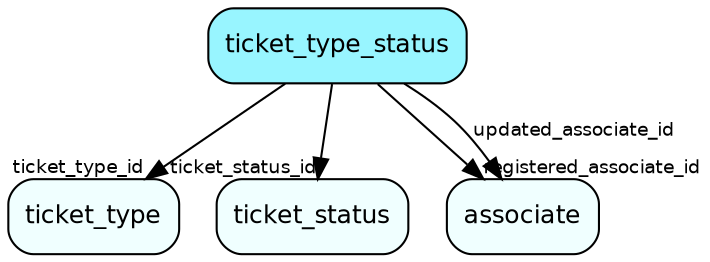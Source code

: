 digraph ticket_type_status  {
node [shape = box style="rounded, filled" fontname = "Helvetica" fontsize = "12" ]
edge [fontname = "Helvetica" fontsize = "9"]

ticket_type_status[fillcolor = "cadetblue1"]
ticket_type[fillcolor = "azure1"]
ticket_status[fillcolor = "azure1"]
associate[fillcolor = "azure1"]
ticket_type_status -> ticket_type [headlabel = "ticket_type_id"]
ticket_type_status -> ticket_status [headlabel = "ticket_status_id"]
ticket_type_status -> associate [headlabel = "registered_associate_id"]
ticket_type_status -> associate [label = "updated_associate_id"]
}
